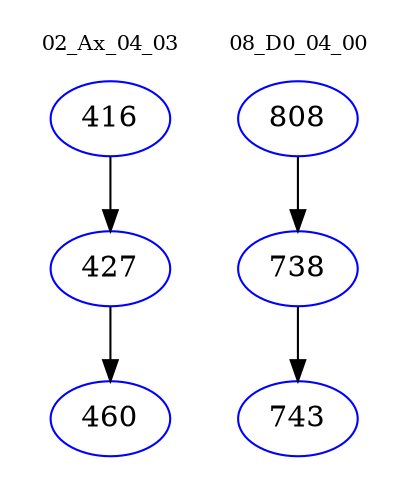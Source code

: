 digraph{
subgraph cluster_0 {
color = white
label = "02_Ax_04_03";
fontsize=10;
T0_416 [label="416", color="blue"]
T0_416 -> T0_427 [color="black"]
T0_427 [label="427", color="blue"]
T0_427 -> T0_460 [color="black"]
T0_460 [label="460", color="blue"]
}
subgraph cluster_1 {
color = white
label = "08_D0_04_00";
fontsize=10;
T1_808 [label="808", color="blue"]
T1_808 -> T1_738 [color="black"]
T1_738 [label="738", color="blue"]
T1_738 -> T1_743 [color="black"]
T1_743 [label="743", color="blue"]
}
}
